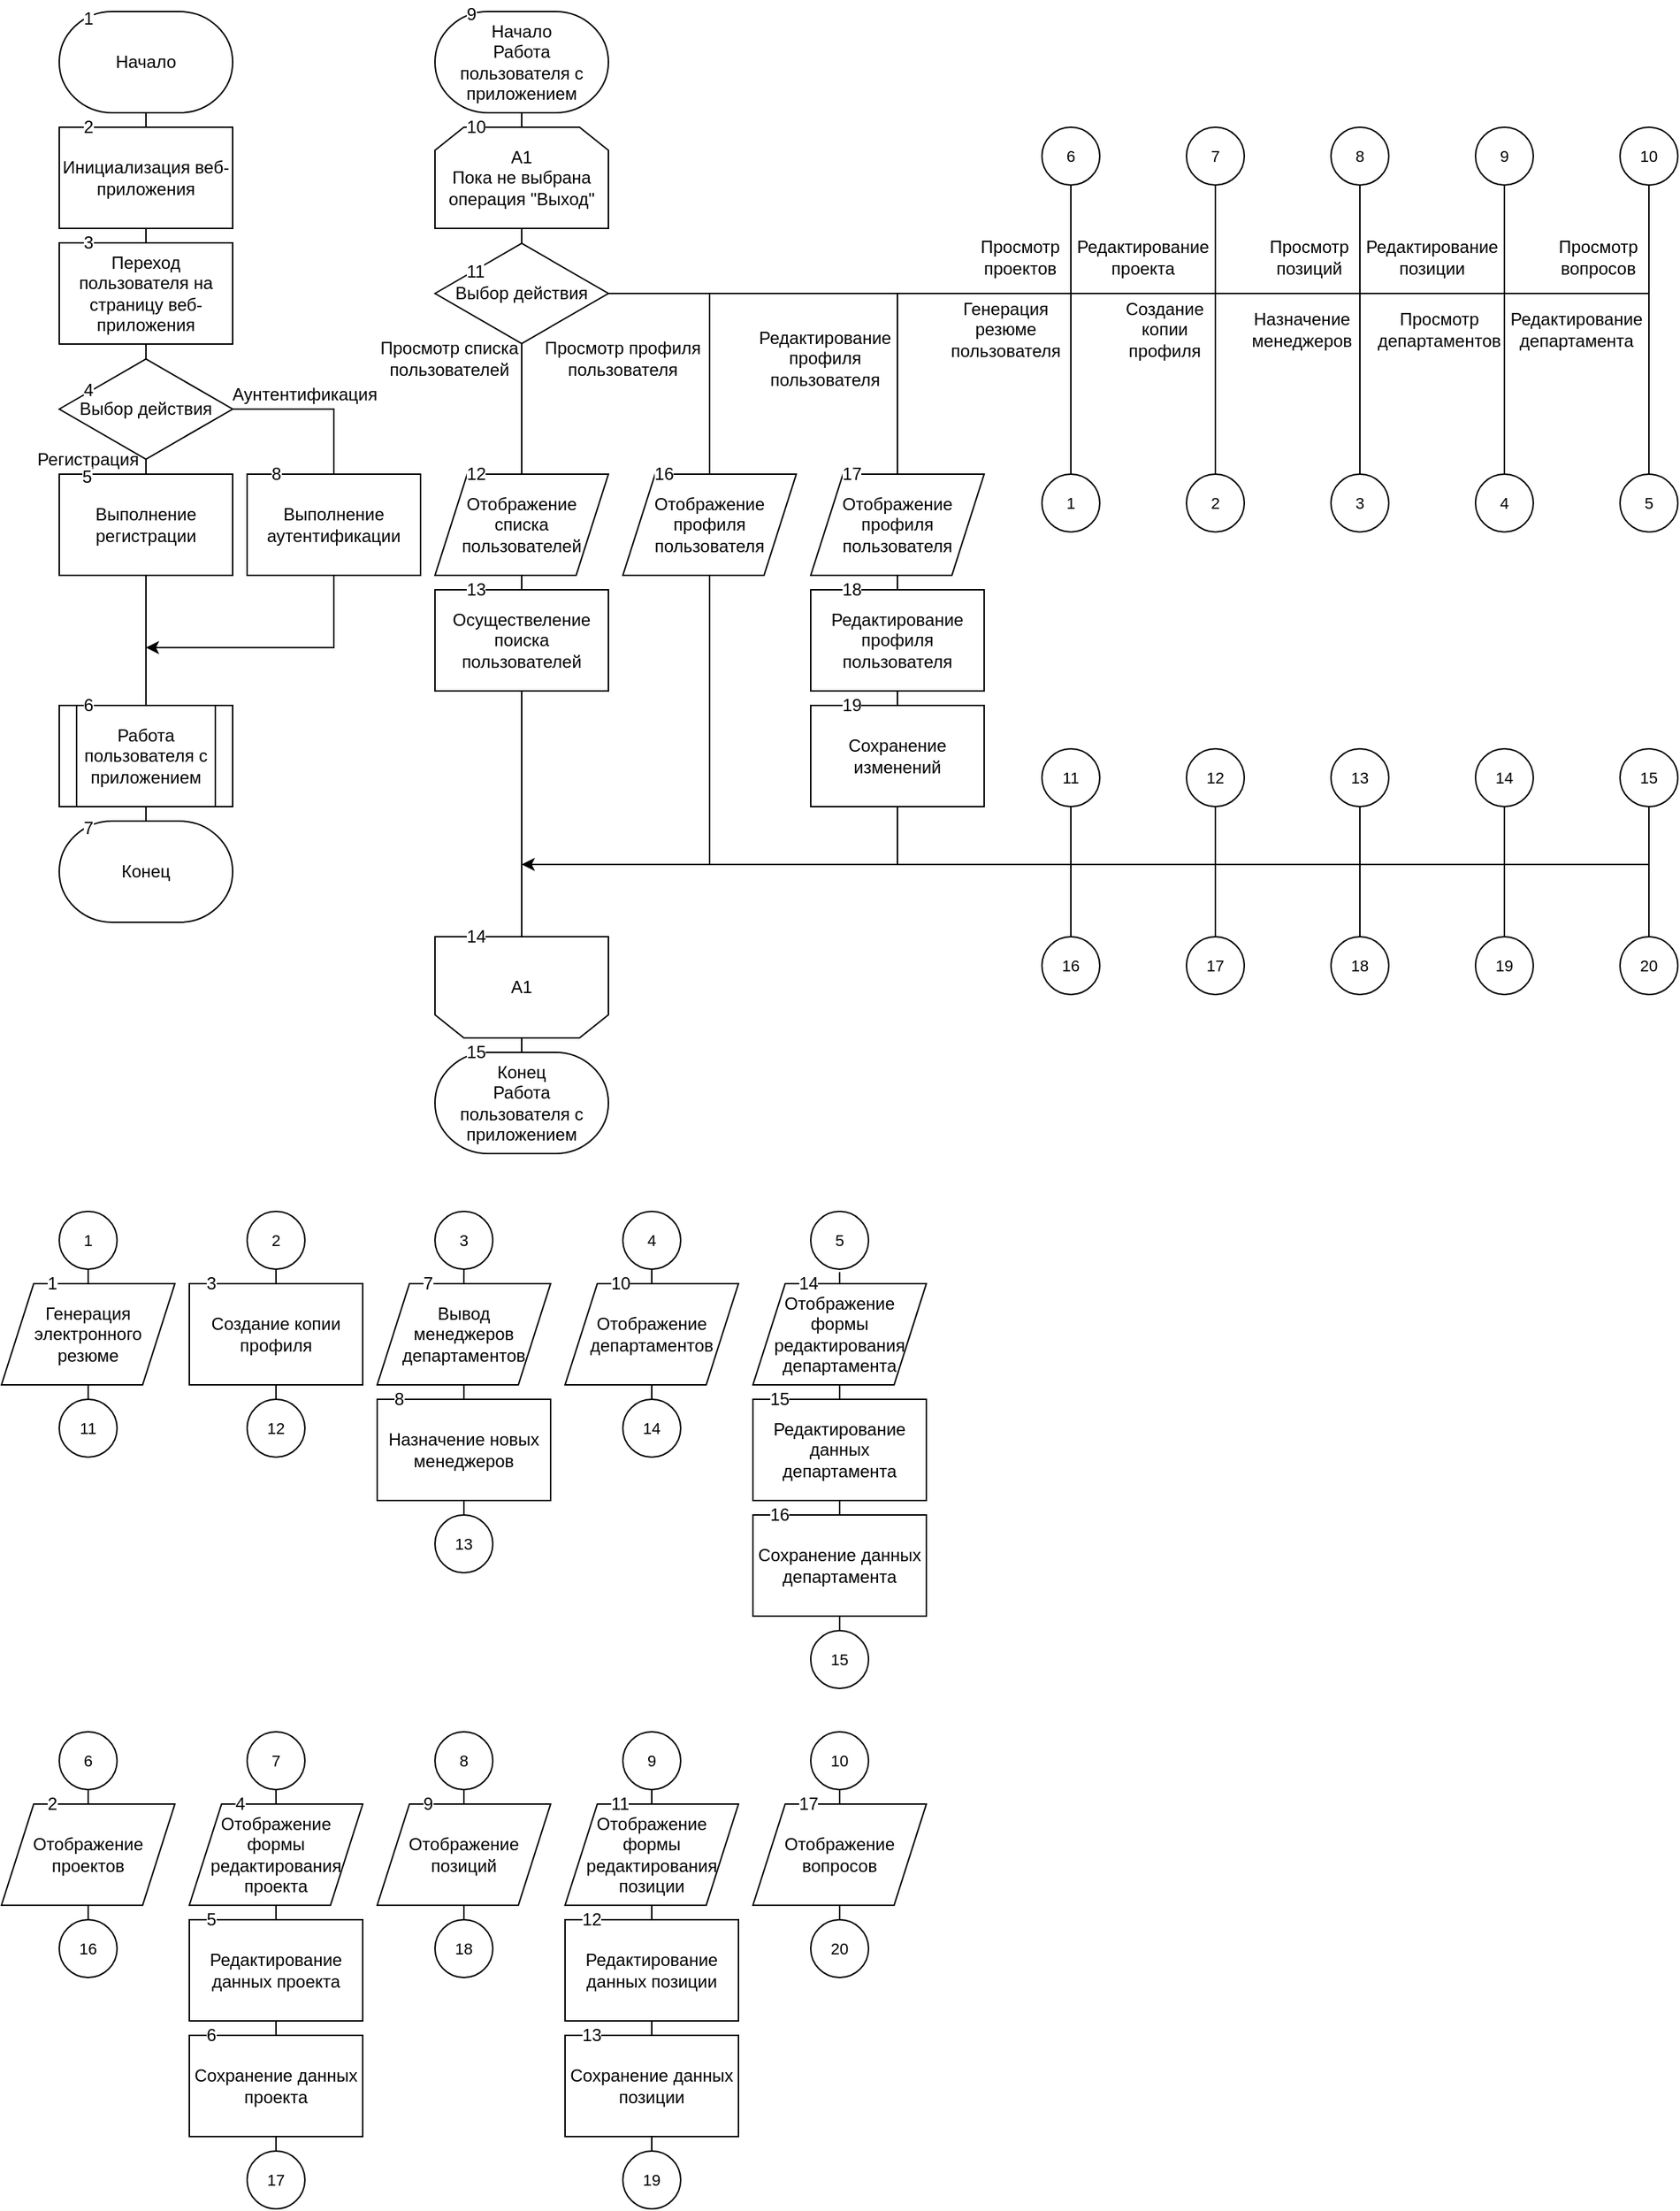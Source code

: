 <mxfile version="10.6.9" type="device"><diagram id="6NrcQuK4-E5toWoz-fHn" name="Page-1"><mxGraphModel dx="2323" dy="1217" grid="1" gridSize="10" guides="1" tooltips="1" connect="1" arrows="1" fold="1" page="1" pageScale="1" pageWidth="1169" pageHeight="827" math="0" shadow="0"><root><mxCell id="0"/><mxCell id="1" parent="0"/><mxCell id="fB65jBnI3GhX6C2EWfsm-12" style="edgeStyle=orthogonalEdgeStyle;rounded=0;orthogonalLoop=1;jettySize=auto;html=1;entryX=0.5;entryY=0;entryDx=0;entryDy=0;endArrow=none;endFill=0;" parent="1" source="fB65jBnI3GhX6C2EWfsm-2" target="fB65jBnI3GhX6C2EWfsm-3" edge="1"><mxGeometry relative="1" as="geometry"/></mxCell><mxCell id="fB65jBnI3GhX6C2EWfsm-2" value="Начало" style="strokeWidth=1;html=1;shape=mxgraph.flowchart.terminator;whiteSpace=wrap;" parent="1" vertex="1"><mxGeometry x="40" y="10" width="120" height="70" as="geometry"/></mxCell><mxCell id="fB65jBnI3GhX6C2EWfsm-13" style="edgeStyle=orthogonalEdgeStyle;rounded=0;orthogonalLoop=1;jettySize=auto;html=1;entryX=0.5;entryY=0;entryDx=0;entryDy=0;endArrow=none;endFill=0;" parent="1" source="fB65jBnI3GhX6C2EWfsm-3" target="fB65jBnI3GhX6C2EWfsm-4" edge="1"><mxGeometry relative="1" as="geometry"/></mxCell><mxCell id="fB65jBnI3GhX6C2EWfsm-3" value="Инициализация веб- приложения" style="rounded=0;whiteSpace=wrap;html=1;" parent="1" vertex="1"><mxGeometry x="40" y="90" width="120" height="70" as="geometry"/></mxCell><mxCell id="fB65jBnI3GhX6C2EWfsm-14" style="edgeStyle=orthogonalEdgeStyle;rounded=0;orthogonalLoop=1;jettySize=auto;html=1;endArrow=none;endFill=0;" parent="1" source="fB65jBnI3GhX6C2EWfsm-4" target="fB65jBnI3GhX6C2EWfsm-5" edge="1"><mxGeometry relative="1" as="geometry"/></mxCell><mxCell id="fB65jBnI3GhX6C2EWfsm-4" value="Переход пользователя на страницу веб-приложения" style="rounded=0;whiteSpace=wrap;html=1;" parent="1" vertex="1"><mxGeometry x="40" y="170" width="120" height="70" as="geometry"/></mxCell><mxCell id="fB65jBnI3GhX6C2EWfsm-9" style="edgeStyle=orthogonalEdgeStyle;rounded=0;orthogonalLoop=1;jettySize=auto;html=1;entryX=0.5;entryY=0;entryDx=0;entryDy=0;endArrow=none;endFill=0;" parent="1" source="fB65jBnI3GhX6C2EWfsm-5" target="fB65jBnI3GhX6C2EWfsm-6" edge="1"><mxGeometry relative="1" as="geometry"/></mxCell><mxCell id="fB65jBnI3GhX6C2EWfsm-15" style="edgeStyle=orthogonalEdgeStyle;rounded=0;orthogonalLoop=1;jettySize=auto;html=1;entryX=0.5;entryY=0;entryDx=0;entryDy=0;endArrow=none;endFill=0;" parent="1" source="fB65jBnI3GhX6C2EWfsm-5" target="fB65jBnI3GhX6C2EWfsm-7" edge="1"><mxGeometry relative="1" as="geometry"/></mxCell><mxCell id="fB65jBnI3GhX6C2EWfsm-5" value="&lt;font style=&quot;line-height: 50% ; font-size: 12px&quot;&gt;Выбор действия&lt;/font&gt;" style="html=1;whiteSpace=wrap;shape=isoRectangle;labelBackgroundColor=none;strokeWidth=1;fontColor=#000000;spacing=-4;spacingTop=0;fontSize=11;" parent="1" vertex="1"><mxGeometry x="40" y="250" width="120" height="70" as="geometry"/></mxCell><mxCell id="fB65jBnI3GhX6C2EWfsm-16" style="edgeStyle=orthogonalEdgeStyle;rounded=0;orthogonalLoop=1;jettySize=auto;html=1;entryX=0.5;entryY=0;entryDx=0;entryDy=0;endArrow=none;endFill=0;" parent="1" source="fB65jBnI3GhX6C2EWfsm-6" target="fB65jBnI3GhX6C2EWfsm-10" edge="1"><mxGeometry relative="1" as="geometry"/></mxCell><mxCell id="fB65jBnI3GhX6C2EWfsm-6" value="Выполнение регистрации" style="rounded=0;whiteSpace=wrap;html=1;" parent="1" vertex="1"><mxGeometry x="40" y="330" width="120" height="70" as="geometry"/></mxCell><mxCell id="fB65jBnI3GhX6C2EWfsm-7" value="Выполнение аутентификации" style="rounded=0;whiteSpace=wrap;html=1;" parent="1" vertex="1"><mxGeometry x="170" y="330" width="120" height="70" as="geometry"/></mxCell><mxCell id="fB65jBnI3GhX6C2EWfsm-8" value="Регистрация" style="text;html=1;strokeColor=none;fillColor=none;align=center;verticalAlign=middle;whiteSpace=wrap;rounded=0;" parent="1" vertex="1"><mxGeometry x="20" y="310" width="80" height="20" as="geometry"/></mxCell><mxCell id="fB65jBnI3GhX6C2EWfsm-18" style="edgeStyle=orthogonalEdgeStyle;rounded=0;orthogonalLoop=1;jettySize=auto;html=1;entryX=0.5;entryY=0;entryDx=0;entryDy=0;entryPerimeter=0;endArrow=none;endFill=0;" parent="1" source="fB65jBnI3GhX6C2EWfsm-10" target="fB65jBnI3GhX6C2EWfsm-11" edge="1"><mxGeometry relative="1" as="geometry"/></mxCell><mxCell id="fB65jBnI3GhX6C2EWfsm-10" value="Работа пользователя с приложением" style="shape=process;whiteSpace=wrap;html=1;backgroundOutline=1;" parent="1" vertex="1"><mxGeometry x="40" y="490" width="120" height="70" as="geometry"/></mxCell><mxCell id="fB65jBnI3GhX6C2EWfsm-11" value="Конец" style="strokeWidth=1;html=1;shape=mxgraph.flowchart.terminator;whiteSpace=wrap;" parent="1" vertex="1"><mxGeometry x="40" y="570" width="120" height="70" as="geometry"/></mxCell><mxCell id="fB65jBnI3GhX6C2EWfsm-17" value="" style="endArrow=classic;html=1;rounded=0;endFill=1;exitX=0.5;exitY=1;exitDx=0;exitDy=0;" parent="1" source="fB65jBnI3GhX6C2EWfsm-7" edge="1"><mxGeometry width="50" height="50" relative="1" as="geometry"><mxPoint x="330" y="490" as="sourcePoint"/><mxPoint x="100" y="450" as="targetPoint"/><Array as="points"><mxPoint x="230" y="450"/></Array></mxGeometry></mxCell><mxCell id="fB65jBnI3GhX6C2EWfsm-19" value="Аунтентификация" style="text;html=1;strokeColor=none;fillColor=none;align=center;verticalAlign=middle;whiteSpace=wrap;rounded=0;" parent="1" vertex="1"><mxGeometry x="170" y="265" width="80" height="20" as="geometry"/></mxCell><mxCell id="fB65jBnI3GhX6C2EWfsm-26" style="edgeStyle=orthogonalEdgeStyle;rounded=0;orthogonalLoop=1;jettySize=auto;html=1;entryX=0.5;entryY=0;entryDx=0;entryDy=0;endArrow=none;endFill=0;" parent="1" source="fB65jBnI3GhX6C2EWfsm-20" target="fB65jBnI3GhX6C2EWfsm-22" edge="1"><mxGeometry relative="1" as="geometry"/></mxCell><mxCell id="fB65jBnI3GhX6C2EWfsm-20" value="Начало&lt;br&gt;Работа пользователя с приложением&lt;br&gt;" style="strokeWidth=1;html=1;shape=mxgraph.flowchart.terminator;whiteSpace=wrap;" parent="1" vertex="1"><mxGeometry x="300" y="10" width="120" height="70" as="geometry"/></mxCell><mxCell id="fB65jBnI3GhX6C2EWfsm-27" style="edgeStyle=orthogonalEdgeStyle;rounded=0;orthogonalLoop=1;jettySize=auto;html=1;endArrow=none;endFill=0;" parent="1" source="fB65jBnI3GhX6C2EWfsm-22" target="fB65jBnI3GhX6C2EWfsm-23" edge="1"><mxGeometry relative="1" as="geometry"/></mxCell><mxCell id="fB65jBnI3GhX6C2EWfsm-22" value="А1&lt;br&gt;Пока не выбрана операция &quot;Выход&quot;&lt;br&gt;" style="shape=loopLimit;whiteSpace=wrap;html=1;strokeWidth=1;" parent="1" vertex="1"><mxGeometry x="300" y="90" width="120" height="70" as="geometry"/></mxCell><mxCell id="fB65jBnI3GhX6C2EWfsm-31" style="edgeStyle=orthogonalEdgeStyle;rounded=0;orthogonalLoop=1;jettySize=auto;html=1;entryX=0.5;entryY=0;entryDx=0;entryDy=0;endArrow=none;endFill=0;" parent="1" source="fB65jBnI3GhX6C2EWfsm-23" target="fB65jBnI3GhX6C2EWfsm-24" edge="1"><mxGeometry relative="1" as="geometry"/></mxCell><mxCell id="fB65jBnI3GhX6C2EWfsm-35" style="edgeStyle=orthogonalEdgeStyle;rounded=0;orthogonalLoop=1;jettySize=auto;html=1;endArrow=none;endFill=0;" parent="1" source="fB65jBnI3GhX6C2EWfsm-23" target="fB65jBnI3GhX6C2EWfsm-34" edge="1"><mxGeometry relative="1" as="geometry"/></mxCell><mxCell id="fB65jBnI3GhX6C2EWfsm-39" style="edgeStyle=orthogonalEdgeStyle;rounded=0;orthogonalLoop=1;jettySize=auto;html=1;entryX=0.5;entryY=0;entryDx=0;entryDy=0;endArrow=none;endFill=0;" parent="1" source="fB65jBnI3GhX6C2EWfsm-23" target="fB65jBnI3GhX6C2EWfsm-36" edge="1"><mxGeometry relative="1" as="geometry"/></mxCell><mxCell id="fB65jBnI3GhX6C2EWfsm-44" style="edgeStyle=orthogonalEdgeStyle;rounded=0;orthogonalLoop=1;jettySize=auto;html=1;endArrow=none;endFill=0;entryX=0.5;entryY=0;entryDx=0;entryDy=0;" parent="1" source="fB65jBnI3GhX6C2EWfsm-23" target="fB65jBnI3GhX6C2EWfsm-43" edge="1"><mxGeometry relative="1" as="geometry"/></mxCell><mxCell id="fB65jBnI3GhX6C2EWfsm-47" style="edgeStyle=orthogonalEdgeStyle;rounded=0;orthogonalLoop=1;jettySize=auto;html=1;endArrow=none;endFill=0;entryX=0.5;entryY=0;entryDx=0;entryDy=0;" parent="1" source="fB65jBnI3GhX6C2EWfsm-23" target="fB65jBnI3GhX6C2EWfsm-46" edge="1"><mxGeometry relative="1" as="geometry"/></mxCell><mxCell id="fB65jBnI3GhX6C2EWfsm-56" style="edgeStyle=orthogonalEdgeStyle;rounded=0;orthogonalLoop=1;jettySize=auto;html=1;endArrow=none;endFill=0;" parent="1" source="fB65jBnI3GhX6C2EWfsm-23" target="fB65jBnI3GhX6C2EWfsm-50" edge="1"><mxGeometry relative="1" as="geometry"/></mxCell><mxCell id="fB65jBnI3GhX6C2EWfsm-57" style="edgeStyle=orthogonalEdgeStyle;rounded=0;orthogonalLoop=1;jettySize=auto;html=1;endArrow=none;endFill=0;" parent="1" source="fB65jBnI3GhX6C2EWfsm-23" target="fB65jBnI3GhX6C2EWfsm-51" edge="1"><mxGeometry relative="1" as="geometry"/></mxCell><mxCell id="fB65jBnI3GhX6C2EWfsm-58" style="edgeStyle=orthogonalEdgeStyle;rounded=0;orthogonalLoop=1;jettySize=auto;html=1;endArrow=none;endFill=0;" parent="1" source="fB65jBnI3GhX6C2EWfsm-23" target="fB65jBnI3GhX6C2EWfsm-52" edge="1"><mxGeometry relative="1" as="geometry"/></mxCell><mxCell id="fB65jBnI3GhX6C2EWfsm-59" style="edgeStyle=orthogonalEdgeStyle;rounded=0;orthogonalLoop=1;jettySize=auto;html=1;endArrow=none;endFill=0;" parent="1" source="fB65jBnI3GhX6C2EWfsm-23" target="fB65jBnI3GhX6C2EWfsm-53" edge="1"><mxGeometry relative="1" as="geometry"/></mxCell><mxCell id="fB65jBnI3GhX6C2EWfsm-69" style="edgeStyle=orthogonalEdgeStyle;rounded=0;orthogonalLoop=1;jettySize=auto;html=1;endArrow=none;endFill=0;" parent="1" source="fB65jBnI3GhX6C2EWfsm-23" target="fB65jBnI3GhX6C2EWfsm-49" edge="1"><mxGeometry relative="1" as="geometry"/></mxCell><mxCell id="fB65jBnI3GhX6C2EWfsm-79" style="edgeStyle=orthogonalEdgeStyle;rounded=0;orthogonalLoop=1;jettySize=auto;html=1;entryX=0.5;entryY=1;entryDx=0;entryDy=0;endArrow=none;endFill=0;" parent="1" source="fB65jBnI3GhX6C2EWfsm-23" target="fB65jBnI3GhX6C2EWfsm-54" edge="1"><mxGeometry relative="1" as="geometry"/></mxCell><mxCell id="fB65jBnI3GhX6C2EWfsm-80" style="edgeStyle=orthogonalEdgeStyle;rounded=0;orthogonalLoop=1;jettySize=auto;html=1;endArrow=none;endFill=0;" parent="1" source="fB65jBnI3GhX6C2EWfsm-23" target="fB65jBnI3GhX6C2EWfsm-77" edge="1"><mxGeometry relative="1" as="geometry"/></mxCell><mxCell id="fB65jBnI3GhX6C2EWfsm-81" style="edgeStyle=orthogonalEdgeStyle;rounded=0;orthogonalLoop=1;jettySize=auto;html=1;endArrow=none;endFill=0;" parent="1" source="fB65jBnI3GhX6C2EWfsm-23" target="fB65jBnI3GhX6C2EWfsm-78" edge="1"><mxGeometry relative="1" as="geometry"/></mxCell><mxCell id="fB65jBnI3GhX6C2EWfsm-23" value="&lt;font style=&quot;line-height: 50% ; font-size: 12px&quot;&gt;Выбор действия&lt;/font&gt;" style="html=1;whiteSpace=wrap;shape=isoRectangle;labelBackgroundColor=none;strokeWidth=1;fontColor=#000000;spacing=-4;spacingTop=0;fontSize=11;" parent="1" vertex="1"><mxGeometry x="300" y="170" width="120" height="70" as="geometry"/></mxCell><mxCell id="fB65jBnI3GhX6C2EWfsm-29" style="edgeStyle=orthogonalEdgeStyle;rounded=0;orthogonalLoop=1;jettySize=auto;html=1;entryX=0.5;entryY=0;entryDx=0;entryDy=0;endArrow=none;endFill=0;" parent="1" source="fB65jBnI3GhX6C2EWfsm-24" target="fB65jBnI3GhX6C2EWfsm-25" edge="1"><mxGeometry relative="1" as="geometry"/></mxCell><mxCell id="fB65jBnI3GhX6C2EWfsm-24" value="Отображение&lt;br&gt;списка пользователей" style="shape=parallelogram;perimeter=parallelogramPerimeter;whiteSpace=wrap;html=1;size=0.186;" parent="1" vertex="1"><mxGeometry x="300" y="330" width="120" height="70" as="geometry"/></mxCell><mxCell id="fB65jBnI3GhX6C2EWfsm-95" style="edgeStyle=orthogonalEdgeStyle;rounded=0;orthogonalLoop=1;jettySize=auto;html=1;entryX=0.5;entryY=1;entryDx=0;entryDy=0;endArrow=none;endFill=0;" parent="1" source="fB65jBnI3GhX6C2EWfsm-25" target="fB65jBnI3GhX6C2EWfsm-92" edge="1"><mxGeometry relative="1" as="geometry"/></mxCell><mxCell id="fB65jBnI3GhX6C2EWfsm-25" value="Осуществеление поиска пользователей" style="rounded=0;whiteSpace=wrap;html=1;" parent="1" vertex="1"><mxGeometry x="300" y="410" width="120" height="70" as="geometry"/></mxCell><mxCell id="fB65jBnI3GhX6C2EWfsm-30" value="Просмотр списка пользователей" style="text;html=1;strokeColor=none;fillColor=none;align=center;verticalAlign=middle;whiteSpace=wrap;rounded=0;" parent="1" vertex="1"><mxGeometry x="260" y="240" width="100" height="20" as="geometry"/></mxCell><mxCell id="fB65jBnI3GhX6C2EWfsm-32" value="Просмотр профиля пользователя" style="text;html=1;strokeColor=none;fillColor=none;align=center;verticalAlign=middle;whiteSpace=wrap;rounded=0;" parent="1" vertex="1"><mxGeometry x="370" y="240" width="120" height="20" as="geometry"/></mxCell><mxCell id="fB65jBnI3GhX6C2EWfsm-34" value="Отображение&lt;br&gt;профиля пользователя" style="shape=parallelogram;perimeter=parallelogramPerimeter;whiteSpace=wrap;html=1;size=0.186;" parent="1" vertex="1"><mxGeometry x="430" y="330" width="120" height="70" as="geometry"/></mxCell><mxCell id="fB65jBnI3GhX6C2EWfsm-41" style="edgeStyle=orthogonalEdgeStyle;rounded=0;orthogonalLoop=1;jettySize=auto;html=1;entryX=0.5;entryY=0;entryDx=0;entryDy=0;endArrow=none;endFill=0;" parent="1" source="fB65jBnI3GhX6C2EWfsm-36" target="fB65jBnI3GhX6C2EWfsm-37" edge="1"><mxGeometry relative="1" as="geometry"/></mxCell><mxCell id="fB65jBnI3GhX6C2EWfsm-36" value="Отображение&lt;br&gt;профиля пользователя" style="shape=parallelogram;perimeter=parallelogramPerimeter;whiteSpace=wrap;html=1;size=0.186;" parent="1" vertex="1"><mxGeometry x="560" y="330" width="120" height="70" as="geometry"/></mxCell><mxCell id="fB65jBnI3GhX6C2EWfsm-42" style="edgeStyle=orthogonalEdgeStyle;rounded=0;orthogonalLoop=1;jettySize=auto;html=1;entryX=0.5;entryY=0;entryDx=0;entryDy=0;endArrow=none;endFill=0;" parent="1" source="fB65jBnI3GhX6C2EWfsm-37" target="fB65jBnI3GhX6C2EWfsm-38" edge="1"><mxGeometry relative="1" as="geometry"/></mxCell><mxCell id="fB65jBnI3GhX6C2EWfsm-37" value="Редактирование профиля пользователя" style="rounded=0;whiteSpace=wrap;html=1;" parent="1" vertex="1"><mxGeometry x="560" y="410" width="120" height="70" as="geometry"/></mxCell><mxCell id="fB65jBnI3GhX6C2EWfsm-38" value="Сохранение изменений" style="rounded=0;whiteSpace=wrap;html=1;" parent="1" vertex="1"><mxGeometry x="560" y="490" width="120" height="70" as="geometry"/></mxCell><mxCell id="fB65jBnI3GhX6C2EWfsm-40" value="Редактирование профиля пользователя" style="text;html=1;strokeColor=none;fillColor=none;align=center;verticalAlign=middle;whiteSpace=wrap;rounded=0;" parent="1" vertex="1"><mxGeometry x="520" y="240" width="100" height="20" as="geometry"/></mxCell><mxCell id="fB65jBnI3GhX6C2EWfsm-43" value="1" style="ellipse;whiteSpace=wrap;html=1;aspect=fixed;labelBackgroundColor=none;strokeWidth=1;fontSize=11;fontColor=#000000;" parent="1" vertex="1"><mxGeometry x="720" y="330" width="40" height="40" as="geometry"/></mxCell><mxCell id="fB65jBnI3GhX6C2EWfsm-45" value="Генерация резюме пользователя" style="text;html=1;strokeColor=none;fillColor=none;align=center;verticalAlign=middle;whiteSpace=wrap;rounded=0;" parent="1" vertex="1"><mxGeometry x="650" y="220" width="90" height="20" as="geometry"/></mxCell><mxCell id="fB65jBnI3GhX6C2EWfsm-46" value="2" style="ellipse;whiteSpace=wrap;html=1;aspect=fixed;labelBackgroundColor=none;strokeWidth=1;fontSize=11;fontColor=#000000;" parent="1" vertex="1"><mxGeometry x="820" y="330" width="40" height="40" as="geometry"/></mxCell><mxCell id="fB65jBnI3GhX6C2EWfsm-48" value="Создание копии профиля" style="text;html=1;strokeColor=none;fillColor=none;align=center;verticalAlign=middle;whiteSpace=wrap;rounded=0;" parent="1" vertex="1"><mxGeometry x="770" y="220" width="70" height="20" as="geometry"/></mxCell><mxCell id="fB65jBnI3GhX6C2EWfsm-49" value="3" style="ellipse;whiteSpace=wrap;html=1;aspect=fixed;labelBackgroundColor=none;strokeWidth=1;fontSize=11;fontColor=#000000;" parent="1" vertex="1"><mxGeometry x="920" y="330" width="40" height="40" as="geometry"/></mxCell><mxCell id="fB65jBnI3GhX6C2EWfsm-50" value="4" style="ellipse;whiteSpace=wrap;html=1;aspect=fixed;labelBackgroundColor=none;strokeWidth=1;fontSize=11;fontColor=#000000;" parent="1" vertex="1"><mxGeometry x="1020" y="330" width="40" height="40" as="geometry"/></mxCell><mxCell id="fB65jBnI3GhX6C2EWfsm-51" value="5" style="ellipse;whiteSpace=wrap;html=1;aspect=fixed;labelBackgroundColor=none;strokeWidth=1;fontSize=11;fontColor=#000000;" parent="1" vertex="1"><mxGeometry x="1120" y="330" width="40" height="40" as="geometry"/></mxCell><mxCell id="fB65jBnI3GhX6C2EWfsm-52" value="6" style="ellipse;whiteSpace=wrap;html=1;aspect=fixed;labelBackgroundColor=none;strokeWidth=1;fontSize=11;fontColor=#000000;" parent="1" vertex="1"><mxGeometry x="720" y="90" width="40" height="40" as="geometry"/></mxCell><mxCell id="fB65jBnI3GhX6C2EWfsm-53" value="7" style="ellipse;whiteSpace=wrap;html=1;aspect=fixed;labelBackgroundColor=none;strokeWidth=1;fontSize=11;fontColor=#000000;" parent="1" vertex="1"><mxGeometry x="820" y="90" width="40" height="40" as="geometry"/></mxCell><mxCell id="fB65jBnI3GhX6C2EWfsm-54" value="8" style="ellipse;whiteSpace=wrap;html=1;aspect=fixed;labelBackgroundColor=none;strokeWidth=1;fontSize=11;fontColor=#000000;" parent="1" vertex="1"><mxGeometry x="920" y="90" width="40" height="40" as="geometry"/></mxCell><mxCell id="fB65jBnI3GhX6C2EWfsm-62" value="Назначение&lt;br&gt;менеджеров&lt;br&gt;" style="text;html=1;strokeColor=none;fillColor=none;align=center;verticalAlign=middle;whiteSpace=wrap;rounded=0;" parent="1" vertex="1"><mxGeometry x="860" y="220" width="80" height="20" as="geometry"/></mxCell><mxCell id="fB65jBnI3GhX6C2EWfsm-64" value="Просмотр департаментов" style="text;html=1;strokeColor=none;fillColor=none;align=center;verticalAlign=middle;whiteSpace=wrap;rounded=0;" parent="1" vertex="1"><mxGeometry x="950" y="220" width="90" height="20" as="geometry"/></mxCell><mxCell id="fB65jBnI3GhX6C2EWfsm-65" value="Редактирование департамента" style="text;html=1;strokeColor=none;fillColor=none;align=center;verticalAlign=middle;whiteSpace=wrap;rounded=0;" parent="1" vertex="1"><mxGeometry x="1040" y="220" width="100" height="20" as="geometry"/></mxCell><mxCell id="fB65jBnI3GhX6C2EWfsm-77" value="9" style="ellipse;whiteSpace=wrap;html=1;aspect=fixed;labelBackgroundColor=none;strokeWidth=1;fontSize=11;fontColor=#000000;" parent="1" vertex="1"><mxGeometry x="1020" y="90" width="40" height="40" as="geometry"/></mxCell><mxCell id="fB65jBnI3GhX6C2EWfsm-78" value="10" style="ellipse;whiteSpace=wrap;html=1;aspect=fixed;labelBackgroundColor=none;strokeWidth=1;fontSize=11;fontColor=#000000;" parent="1" vertex="1"><mxGeometry x="1120" y="90" width="40" height="40" as="geometry"/></mxCell><mxCell id="fB65jBnI3GhX6C2EWfsm-82" value="Просмотр проектов" style="text;html=1;strokeColor=none;fillColor=none;align=center;verticalAlign=middle;whiteSpace=wrap;rounded=0;" parent="1" vertex="1"><mxGeometry x="670" y="170" width="70" height="20" as="geometry"/></mxCell><mxCell id="fB65jBnI3GhX6C2EWfsm-83" value="Редактирование проекта" style="text;html=1;strokeColor=none;fillColor=none;align=center;verticalAlign=middle;whiteSpace=wrap;rounded=0;" parent="1" vertex="1"><mxGeometry x="740" y="170" width="100" height="20" as="geometry"/></mxCell><mxCell id="fB65jBnI3GhX6C2EWfsm-84" value="Просмотр позиций" style="text;html=1;strokeColor=none;fillColor=none;align=center;verticalAlign=middle;whiteSpace=wrap;rounded=0;direction=south;" parent="1" vertex="1"><mxGeometry x="895" y="145" width="20" height="70" as="geometry"/></mxCell><mxCell id="fB65jBnI3GhX6C2EWfsm-85" value="Редактирование позиции" style="text;html=1;strokeColor=none;fillColor=none;align=center;verticalAlign=middle;whiteSpace=wrap;rounded=0;" parent="1" vertex="1"><mxGeometry x="940" y="170" width="100" height="20" as="geometry"/></mxCell><mxCell id="fB65jBnI3GhX6C2EWfsm-86" value="Просмотр вопросов" style="text;html=1;strokeColor=none;fillColor=none;align=center;verticalAlign=middle;whiteSpace=wrap;rounded=0;" parent="1" vertex="1"><mxGeometry x="1070" y="170" width="70" height="20" as="geometry"/></mxCell><mxCell id="fB65jBnI3GhX6C2EWfsm-87" value="11" style="ellipse;whiteSpace=wrap;html=1;aspect=fixed;labelBackgroundColor=none;strokeWidth=1;fontSize=11;fontColor=#000000;" parent="1" vertex="1"><mxGeometry x="720" y="520" width="40" height="40" as="geometry"/></mxCell><mxCell id="fB65jBnI3GhX6C2EWfsm-88" value="12" style="ellipse;whiteSpace=wrap;html=1;aspect=fixed;labelBackgroundColor=none;strokeWidth=1;fontSize=11;fontColor=#000000;" parent="1" vertex="1"><mxGeometry x="820" y="520" width="40" height="40" as="geometry"/></mxCell><mxCell id="fB65jBnI3GhX6C2EWfsm-89" value="13" style="ellipse;whiteSpace=wrap;html=1;aspect=fixed;labelBackgroundColor=none;strokeWidth=1;fontSize=11;fontColor=#000000;" parent="1" vertex="1"><mxGeometry x="920" y="520" width="40" height="40" as="geometry"/></mxCell><mxCell id="fB65jBnI3GhX6C2EWfsm-90" value="14" style="ellipse;whiteSpace=wrap;html=1;aspect=fixed;labelBackgroundColor=none;strokeWidth=1;fontSize=11;fontColor=#000000;" parent="1" vertex="1"><mxGeometry x="1020" y="520" width="40" height="40" as="geometry"/></mxCell><mxCell id="fB65jBnI3GhX6C2EWfsm-91" value="15" style="ellipse;whiteSpace=wrap;html=1;aspect=fixed;labelBackgroundColor=none;strokeWidth=1;fontSize=11;fontColor=#000000;" parent="1" vertex="1"><mxGeometry x="1120" y="520" width="40" height="40" as="geometry"/></mxCell><mxCell id="fB65jBnI3GhX6C2EWfsm-96" style="edgeStyle=orthogonalEdgeStyle;rounded=0;orthogonalLoop=1;jettySize=auto;html=1;exitX=0.5;exitY=0;exitDx=0;exitDy=0;endArrow=none;endFill=0;" parent="1" source="fB65jBnI3GhX6C2EWfsm-92" target="fB65jBnI3GhX6C2EWfsm-94" edge="1"><mxGeometry relative="1" as="geometry"/></mxCell><mxCell id="fB65jBnI3GhX6C2EWfsm-92" value="А1&lt;br&gt;" style="shape=loopLimit;whiteSpace=wrap;html=1;strokeWidth=1;direction=west;" parent="1" vertex="1"><mxGeometry x="300" y="650" width="120" height="70" as="geometry"/></mxCell><mxCell id="fB65jBnI3GhX6C2EWfsm-94" value="Конец&lt;br&gt;Работа пользователя с приложением&lt;br&gt;" style="strokeWidth=1;html=1;shape=mxgraph.flowchart.terminator;whiteSpace=wrap;" parent="1" vertex="1"><mxGeometry x="300" y="730" width="120" height="70" as="geometry"/></mxCell><mxCell id="fB65jBnI3GhX6C2EWfsm-97" value="" style="endArrow=classic;html=1;exitX=0.5;exitY=1;exitDx=0;exitDy=0;rounded=0;endFill=1;" parent="1" source="fB65jBnI3GhX6C2EWfsm-34" edge="1"><mxGeometry width="50" height="50" relative="1" as="geometry"><mxPoint x="90" y="870" as="sourcePoint"/><mxPoint x="360" y="600" as="targetPoint"/><Array as="points"><mxPoint x="490" y="600"/></Array></mxGeometry></mxCell><mxCell id="fB65jBnI3GhX6C2EWfsm-98" value="" style="endArrow=none;html=1;exitX=0.5;exitY=1;exitDx=0;exitDy=0;rounded=0;" parent="1" source="fB65jBnI3GhX6C2EWfsm-38" edge="1"><mxGeometry width="50" height="50" relative="1" as="geometry"><mxPoint x="250" y="870" as="sourcePoint"/><mxPoint x="490" y="600" as="targetPoint"/><Array as="points"><mxPoint x="620" y="600"/></Array></mxGeometry></mxCell><mxCell id="fB65jBnI3GhX6C2EWfsm-99" value="" style="endArrow=none;html=1;exitX=0.5;exitY=1;exitDx=0;exitDy=0;rounded=0;" parent="1" edge="1"><mxGeometry width="50" height="50" relative="1" as="geometry"><mxPoint x="740" y="560" as="sourcePoint"/><mxPoint x="610" y="600" as="targetPoint"/><Array as="points"><mxPoint x="740" y="600"/></Array></mxGeometry></mxCell><mxCell id="fB65jBnI3GhX6C2EWfsm-100" value="" style="endArrow=none;html=1;exitX=0.5;exitY=1;exitDx=0;exitDy=0;rounded=0;" parent="1" edge="1"><mxGeometry width="50" height="50" relative="1" as="geometry"><mxPoint x="840" y="560" as="sourcePoint"/><mxPoint x="710" y="600" as="targetPoint"/><Array as="points"><mxPoint x="840" y="600"/></Array></mxGeometry></mxCell><mxCell id="fB65jBnI3GhX6C2EWfsm-101" value="" style="endArrow=none;html=1;exitX=0.5;exitY=1;exitDx=0;exitDy=0;rounded=0;" parent="1" edge="1"><mxGeometry width="50" height="50" relative="1" as="geometry"><mxPoint x="940" y="560" as="sourcePoint"/><mxPoint x="810" y="600" as="targetPoint"/><Array as="points"><mxPoint x="940" y="600"/></Array></mxGeometry></mxCell><mxCell id="fB65jBnI3GhX6C2EWfsm-102" value="" style="endArrow=none;html=1;exitX=0.5;exitY=1;exitDx=0;exitDy=0;rounded=0;" parent="1" edge="1"><mxGeometry width="50" height="50" relative="1" as="geometry"><mxPoint x="1040" y="560" as="sourcePoint"/><mxPoint x="910" y="600" as="targetPoint"/><Array as="points"><mxPoint x="1040" y="600"/></Array></mxGeometry></mxCell><mxCell id="fB65jBnI3GhX6C2EWfsm-103" value="" style="endArrow=none;html=1;exitX=0.5;exitY=1;exitDx=0;exitDy=0;rounded=0;" parent="1" edge="1"><mxGeometry width="50" height="50" relative="1" as="geometry"><mxPoint x="1140" y="560" as="sourcePoint"/><mxPoint x="1010" y="600" as="targetPoint"/><Array as="points"><mxPoint x="1140" y="600"/></Array></mxGeometry></mxCell><mxCell id="fB65jBnI3GhX6C2EWfsm-104" value="16" style="ellipse;whiteSpace=wrap;html=1;aspect=fixed;labelBackgroundColor=none;strokeWidth=1;fontSize=11;fontColor=#000000;" parent="1" vertex="1"><mxGeometry x="720" y="650" width="40" height="40" as="geometry"/></mxCell><mxCell id="fB65jBnI3GhX6C2EWfsm-105" value="17" style="ellipse;whiteSpace=wrap;html=1;aspect=fixed;labelBackgroundColor=none;strokeWidth=1;fontSize=11;fontColor=#000000;" parent="1" vertex="1"><mxGeometry x="820" y="650" width="40" height="40" as="geometry"/></mxCell><mxCell id="fB65jBnI3GhX6C2EWfsm-106" value="18" style="ellipse;whiteSpace=wrap;html=1;aspect=fixed;labelBackgroundColor=none;strokeWidth=1;fontSize=11;fontColor=#000000;" parent="1" vertex="1"><mxGeometry x="920" y="650" width="40" height="40" as="geometry"/></mxCell><mxCell id="fB65jBnI3GhX6C2EWfsm-107" value="19" style="ellipse;whiteSpace=wrap;html=1;aspect=fixed;labelBackgroundColor=none;strokeWidth=1;fontSize=11;fontColor=#000000;" parent="1" vertex="1"><mxGeometry x="1020" y="650" width="40" height="40" as="geometry"/></mxCell><mxCell id="fB65jBnI3GhX6C2EWfsm-108" value="20" style="ellipse;whiteSpace=wrap;html=1;aspect=fixed;labelBackgroundColor=none;strokeWidth=1;fontSize=11;fontColor=#000000;" parent="1" vertex="1"><mxGeometry x="1120" y="650" width="40" height="40" as="geometry"/></mxCell><mxCell id="fB65jBnI3GhX6C2EWfsm-113" value="" style="endArrow=none;html=1;exitX=0.5;exitY=0;exitDx=0;exitDy=0;rounded=0;" parent="1" source="fB65jBnI3GhX6C2EWfsm-104" edge="1"><mxGeometry width="50" height="50" relative="1" as="geometry"><mxPoint x="740" y="560" as="sourcePoint"/><mxPoint x="610" y="600" as="targetPoint"/><Array as="points"><mxPoint x="740" y="600"/></Array></mxGeometry></mxCell><mxCell id="fB65jBnI3GhX6C2EWfsm-114" value="" style="endArrow=none;html=1;exitX=0.5;exitY=0;exitDx=0;exitDy=0;rounded=0;" parent="1" source="fB65jBnI3GhX6C2EWfsm-105" edge="1"><mxGeometry width="50" height="50" relative="1" as="geometry"><mxPoint x="840.095" y="640.238" as="sourcePoint"/><mxPoint x="710" y="600" as="targetPoint"/><Array as="points"><mxPoint x="840" y="600"/></Array></mxGeometry></mxCell><mxCell id="fB65jBnI3GhX6C2EWfsm-115" value="" style="endArrow=none;html=1;exitX=0.5;exitY=0;exitDx=0;exitDy=0;rounded=0;" parent="1" source="fB65jBnI3GhX6C2EWfsm-106" edge="1"><mxGeometry width="50" height="50" relative="1" as="geometry"><mxPoint x="940.095" y="640.238" as="sourcePoint"/><mxPoint x="810" y="600" as="targetPoint"/><Array as="points"><mxPoint x="940" y="600"/></Array></mxGeometry></mxCell><mxCell id="fB65jBnI3GhX6C2EWfsm-116" value="" style="endArrow=none;html=1;exitX=0.5;exitY=0;exitDx=0;exitDy=0;rounded=0;" parent="1" source="fB65jBnI3GhX6C2EWfsm-107" edge="1"><mxGeometry width="50" height="50" relative="1" as="geometry"><mxPoint x="1040.095" y="640.238" as="sourcePoint"/><mxPoint x="910" y="600" as="targetPoint"/><Array as="points"><mxPoint x="1040" y="600"/></Array></mxGeometry></mxCell><mxCell id="fB65jBnI3GhX6C2EWfsm-117" value="" style="endArrow=none;html=1;exitX=0.5;exitY=0;exitDx=0;exitDy=0;rounded=0;" parent="1" source="fB65jBnI3GhX6C2EWfsm-108" edge="1"><mxGeometry width="50" height="50" relative="1" as="geometry"><mxPoint x="1140.095" y="640.238" as="sourcePoint"/><mxPoint x="1010" y="600" as="targetPoint"/><Array as="points"><mxPoint x="1140" y="600"/></Array></mxGeometry></mxCell><mxCell id="fB65jBnI3GhX6C2EWfsm-159" style="edgeStyle=orthogonalEdgeStyle;rounded=0;orthogonalLoop=1;jettySize=auto;html=1;entryX=0.5;entryY=0;entryDx=0;entryDy=0;endArrow=none;endFill=0;" parent="1" source="fB65jBnI3GhX6C2EWfsm-118" target="fB65jBnI3GhX6C2EWfsm-119" edge="1"><mxGeometry relative="1" as="geometry"/></mxCell><mxCell id="fB65jBnI3GhX6C2EWfsm-118" value="1" style="ellipse;whiteSpace=wrap;html=1;aspect=fixed;labelBackgroundColor=none;strokeWidth=1;fontSize=11;fontColor=#000000;" parent="1" vertex="1"><mxGeometry x="40" y="840" width="40" height="40" as="geometry"/></mxCell><mxCell id="fB65jBnI3GhX6C2EWfsm-160" style="edgeStyle=orthogonalEdgeStyle;rounded=0;orthogonalLoop=1;jettySize=auto;html=1;entryX=0.5;entryY=0;entryDx=0;entryDy=0;endArrow=none;endFill=0;" parent="1" source="fB65jBnI3GhX6C2EWfsm-119" target="fB65jBnI3GhX6C2EWfsm-121" edge="1"><mxGeometry relative="1" as="geometry"/></mxCell><mxCell id="fB65jBnI3GhX6C2EWfsm-119" value="Генерация электронного резюме" style="shape=parallelogram;perimeter=parallelogramPerimeter;whiteSpace=wrap;html=1;size=0.186;" parent="1" vertex="1"><mxGeometry y="890" width="120" height="70" as="geometry"/></mxCell><mxCell id="fB65jBnI3GhX6C2EWfsm-121" value="11" style="ellipse;whiteSpace=wrap;html=1;aspect=fixed;labelBackgroundColor=none;strokeWidth=1;fontSize=11;fontColor=#000000;" parent="1" vertex="1"><mxGeometry x="40" y="970" width="40" height="40" as="geometry"/></mxCell><mxCell id="fB65jBnI3GhX6C2EWfsm-161" style="edgeStyle=orthogonalEdgeStyle;rounded=0;orthogonalLoop=1;jettySize=auto;html=1;entryX=0.5;entryY=0;entryDx=0;entryDy=0;endArrow=none;endFill=0;" parent="1" source="fB65jBnI3GhX6C2EWfsm-122" target="fB65jBnI3GhX6C2EWfsm-125" edge="1"><mxGeometry relative="1" as="geometry"/></mxCell><mxCell id="fB65jBnI3GhX6C2EWfsm-122" value="2" style="ellipse;whiteSpace=wrap;html=1;aspect=fixed;labelBackgroundColor=none;strokeWidth=1;fontSize=11;fontColor=#000000;" parent="1" vertex="1"><mxGeometry x="170" y="840" width="40" height="40" as="geometry"/></mxCell><mxCell id="fB65jBnI3GhX6C2EWfsm-164" style="edgeStyle=orthogonalEdgeStyle;rounded=0;orthogonalLoop=1;jettySize=auto;html=1;exitX=0.5;exitY=0;exitDx=0;exitDy=0;endArrow=none;endFill=0;" parent="1" source="fB65jBnI3GhX6C2EWfsm-124" edge="1"><mxGeometry relative="1" as="geometry"><mxPoint x="189.953" y="959.93" as="targetPoint"/></mxGeometry></mxCell><mxCell id="fB65jBnI3GhX6C2EWfsm-124" value="12" style="ellipse;whiteSpace=wrap;html=1;aspect=fixed;labelBackgroundColor=none;strokeWidth=1;fontSize=11;fontColor=#000000;" parent="1" vertex="1"><mxGeometry x="170" y="970" width="40" height="40" as="geometry"/></mxCell><mxCell id="fB65jBnI3GhX6C2EWfsm-125" value="Создание копии профиля" style="rounded=0;whiteSpace=wrap;html=1;" parent="1" vertex="1"><mxGeometry x="130" y="890" width="120" height="70" as="geometry"/></mxCell><mxCell id="fB65jBnI3GhX6C2EWfsm-165" style="edgeStyle=orthogonalEdgeStyle;rounded=0;orthogonalLoop=1;jettySize=auto;html=1;exitX=0.5;exitY=1;exitDx=0;exitDy=0;endArrow=none;endFill=0;" parent="1" source="fB65jBnI3GhX6C2EWfsm-126" edge="1"><mxGeometry relative="1" as="geometry"><mxPoint x="319.953" y="889.93" as="targetPoint"/></mxGeometry></mxCell><mxCell id="fB65jBnI3GhX6C2EWfsm-126" value="3" style="ellipse;whiteSpace=wrap;html=1;aspect=fixed;labelBackgroundColor=none;strokeWidth=1;fontSize=11;fontColor=#000000;" parent="1" vertex="1"><mxGeometry x="300" y="840" width="40" height="40" as="geometry"/></mxCell><mxCell id="fB65jBnI3GhX6C2EWfsm-170" style="edgeStyle=orthogonalEdgeStyle;rounded=0;orthogonalLoop=1;jettySize=auto;html=1;exitX=0.5;exitY=0;exitDx=0;exitDy=0;entryX=0.5;entryY=1;entryDx=0;entryDy=0;endArrow=none;endFill=0;" parent="1" source="fB65jBnI3GhX6C2EWfsm-127" target="fB65jBnI3GhX6C2EWfsm-128" edge="1"><mxGeometry relative="1" as="geometry"/></mxCell><mxCell id="fB65jBnI3GhX6C2EWfsm-127" value="13" style="ellipse;whiteSpace=wrap;html=1;aspect=fixed;labelBackgroundColor=none;strokeWidth=1;fontSize=11;fontColor=#000000;" parent="1" vertex="1"><mxGeometry x="300" y="1050" width="40" height="40" as="geometry"/></mxCell><mxCell id="fB65jBnI3GhX6C2EWfsm-169" style="edgeStyle=orthogonalEdgeStyle;rounded=0;orthogonalLoop=1;jettySize=auto;html=1;exitX=0.5;exitY=0;exitDx=0;exitDy=0;entryX=0.5;entryY=1;entryDx=0;entryDy=0;endArrow=none;endFill=0;" parent="1" source="fB65jBnI3GhX6C2EWfsm-128" target="fB65jBnI3GhX6C2EWfsm-129" edge="1"><mxGeometry relative="1" as="geometry"/></mxCell><mxCell id="fB65jBnI3GhX6C2EWfsm-128" value="Назначение новых менеджеров" style="rounded=0;whiteSpace=wrap;html=1;" parent="1" vertex="1"><mxGeometry x="260" y="970" width="120" height="70" as="geometry"/></mxCell><mxCell id="fB65jBnI3GhX6C2EWfsm-129" value="Вывод&lt;br&gt;менеджеров департаментов" style="shape=parallelogram;perimeter=parallelogramPerimeter;whiteSpace=wrap;html=1;size=0.186;" parent="1" vertex="1"><mxGeometry x="260" y="890" width="120" height="70" as="geometry"/></mxCell><mxCell id="fB65jBnI3GhX6C2EWfsm-130" value="4" style="ellipse;whiteSpace=wrap;html=1;aspect=fixed;labelBackgroundColor=none;strokeWidth=1;fontSize=11;fontColor=#000000;" parent="1" vertex="1"><mxGeometry x="430" y="840" width="40" height="40" as="geometry"/></mxCell><mxCell id="fB65jBnI3GhX6C2EWfsm-171" style="edgeStyle=orthogonalEdgeStyle;rounded=0;orthogonalLoop=1;jettySize=auto;html=1;exitX=0.5;exitY=0;exitDx=0;exitDy=0;entryX=0.5;entryY=1;entryDx=0;entryDy=0;endArrow=none;endFill=0;" parent="1" source="fB65jBnI3GhX6C2EWfsm-131" target="fB65jBnI3GhX6C2EWfsm-130" edge="1"><mxGeometry relative="1" as="geometry"/></mxCell><mxCell id="fB65jBnI3GhX6C2EWfsm-131" value="Отображение департаментов" style="shape=parallelogram;perimeter=parallelogramPerimeter;whiteSpace=wrap;html=1;size=0.186;" parent="1" vertex="1"><mxGeometry x="390" y="890" width="120" height="70" as="geometry"/></mxCell><mxCell id="fB65jBnI3GhX6C2EWfsm-172" style="edgeStyle=orthogonalEdgeStyle;rounded=0;orthogonalLoop=1;jettySize=auto;html=1;exitX=0.5;exitY=0;exitDx=0;exitDy=0;entryX=0.5;entryY=1;entryDx=0;entryDy=0;endArrow=none;endFill=0;" parent="1" source="fB65jBnI3GhX6C2EWfsm-132" target="fB65jBnI3GhX6C2EWfsm-131" edge="1"><mxGeometry relative="1" as="geometry"/></mxCell><mxCell id="fB65jBnI3GhX6C2EWfsm-132" value="14" style="ellipse;whiteSpace=wrap;html=1;aspect=fixed;labelBackgroundColor=none;strokeWidth=1;fontSize=11;fontColor=#000000;" parent="1" vertex="1"><mxGeometry x="430" y="970" width="40" height="40" as="geometry"/></mxCell><mxCell id="fB65jBnI3GhX6C2EWfsm-133" value="5" style="ellipse;whiteSpace=wrap;html=1;aspect=fixed;labelBackgroundColor=none;strokeWidth=1;fontSize=11;fontColor=#000000;" parent="1" vertex="1"><mxGeometry x="560" y="840" width="40" height="40" as="geometry"/></mxCell><mxCell id="fB65jBnI3GhX6C2EWfsm-176" style="edgeStyle=orthogonalEdgeStyle;rounded=0;orthogonalLoop=1;jettySize=auto;html=1;exitX=0.5;exitY=0;exitDx=0;exitDy=0;entryX=0.5;entryY=1;entryDx=0;entryDy=0;endArrow=none;endFill=0;" parent="1" source="fB65jBnI3GhX6C2EWfsm-134" target="fB65jBnI3GhX6C2EWfsm-137" edge="1"><mxGeometry relative="1" as="geometry"/></mxCell><mxCell id="fB65jBnI3GhX6C2EWfsm-134" value="15" style="ellipse;whiteSpace=wrap;html=1;aspect=fixed;labelBackgroundColor=none;strokeWidth=1;fontSize=11;fontColor=#000000;" parent="1" vertex="1"><mxGeometry x="560" y="1130" width="40" height="40" as="geometry"/></mxCell><mxCell id="fB65jBnI3GhX6C2EWfsm-174" style="edgeStyle=orthogonalEdgeStyle;rounded=0;orthogonalLoop=1;jettySize=auto;html=1;exitX=0.5;exitY=0;exitDx=0;exitDy=0;entryX=0.5;entryY=1;entryDx=0;entryDy=0;endArrow=none;endFill=0;" parent="1" source="fB65jBnI3GhX6C2EWfsm-135" target="fB65jBnI3GhX6C2EWfsm-136" edge="1"><mxGeometry relative="1" as="geometry"/></mxCell><mxCell id="fB65jBnI3GhX6C2EWfsm-135" value="Редактирование данных департамента" style="rounded=0;whiteSpace=wrap;html=1;" parent="1" vertex="1"><mxGeometry x="520" y="970" width="120" height="70" as="geometry"/></mxCell><mxCell id="fB65jBnI3GhX6C2EWfsm-173" style="edgeStyle=orthogonalEdgeStyle;rounded=0;orthogonalLoop=1;jettySize=auto;html=1;exitX=0.5;exitY=0;exitDx=0;exitDy=0;entryX=0.499;entryY=1.051;entryDx=0;entryDy=0;entryPerimeter=0;endArrow=none;endFill=0;" parent="1" source="fB65jBnI3GhX6C2EWfsm-136" target="fB65jBnI3GhX6C2EWfsm-133" edge="1"><mxGeometry relative="1" as="geometry"/></mxCell><mxCell id="fB65jBnI3GhX6C2EWfsm-136" value="Отображение формы редактирования департамента" style="shape=parallelogram;perimeter=parallelogramPerimeter;whiteSpace=wrap;html=1;size=0.186;" parent="1" vertex="1"><mxGeometry x="520" y="890" width="120" height="70" as="geometry"/></mxCell><mxCell id="fB65jBnI3GhX6C2EWfsm-175" style="edgeStyle=orthogonalEdgeStyle;rounded=0;orthogonalLoop=1;jettySize=auto;html=1;exitX=0.5;exitY=0;exitDx=0;exitDy=0;entryX=0.5;entryY=1;entryDx=0;entryDy=0;endArrow=none;endFill=0;" parent="1" source="fB65jBnI3GhX6C2EWfsm-137" target="fB65jBnI3GhX6C2EWfsm-135" edge="1"><mxGeometry relative="1" as="geometry"/></mxCell><mxCell id="fB65jBnI3GhX6C2EWfsm-137" value="Сохранение данных департамента" style="rounded=0;whiteSpace=wrap;html=1;" parent="1" vertex="1"><mxGeometry x="520" y="1050" width="120" height="70" as="geometry"/></mxCell><mxCell id="fB65jBnI3GhX6C2EWfsm-138" value="6" style="ellipse;whiteSpace=wrap;html=1;aspect=fixed;labelBackgroundColor=none;strokeWidth=1;fontSize=11;fontColor=#000000;" parent="1" vertex="1"><mxGeometry x="40" y="1200" width="40" height="40" as="geometry"/></mxCell><mxCell id="fB65jBnI3GhX6C2EWfsm-191" style="edgeStyle=orthogonalEdgeStyle;rounded=0;orthogonalLoop=1;jettySize=auto;html=1;exitX=0.5;exitY=0;exitDx=0;exitDy=0;entryX=0.5;entryY=1;entryDx=0;entryDy=0;endArrow=none;endFill=0;" parent="1" source="fB65jBnI3GhX6C2EWfsm-139" target="fB65jBnI3GhX6C2EWfsm-138" edge="1"><mxGeometry relative="1" as="geometry"/></mxCell><mxCell id="fB65jBnI3GhX6C2EWfsm-139" value="Отображение проектов" style="shape=parallelogram;perimeter=parallelogramPerimeter;whiteSpace=wrap;html=1;size=0.186;" parent="1" vertex="1"><mxGeometry y="1250" width="120" height="70" as="geometry"/></mxCell><mxCell id="fB65jBnI3GhX6C2EWfsm-193" style="edgeStyle=orthogonalEdgeStyle;rounded=0;orthogonalLoop=1;jettySize=auto;html=1;exitX=0.5;exitY=0;exitDx=0;exitDy=0;entryX=0.5;entryY=1;entryDx=0;entryDy=0;endArrow=none;endFill=0;" parent="1" source="fB65jBnI3GhX6C2EWfsm-140" target="fB65jBnI3GhX6C2EWfsm-139" edge="1"><mxGeometry relative="1" as="geometry"/></mxCell><mxCell id="fB65jBnI3GhX6C2EWfsm-140" value="16" style="ellipse;whiteSpace=wrap;html=1;aspect=fixed;labelBackgroundColor=none;strokeWidth=1;fontSize=11;fontColor=#000000;" parent="1" vertex="1"><mxGeometry x="40" y="1330" width="40" height="40" as="geometry"/></mxCell><mxCell id="fB65jBnI3GhX6C2EWfsm-141" value="7" style="ellipse;whiteSpace=wrap;html=1;aspect=fixed;labelBackgroundColor=none;strokeWidth=1;fontSize=11;fontColor=#000000;" parent="1" vertex="1"><mxGeometry x="170" y="1200" width="40" height="40" as="geometry"/></mxCell><mxCell id="fB65jBnI3GhX6C2EWfsm-190" style="edgeStyle=orthogonalEdgeStyle;rounded=0;orthogonalLoop=1;jettySize=auto;html=1;exitX=0.5;exitY=0;exitDx=0;exitDy=0;entryX=0.5;entryY=1;entryDx=0;entryDy=0;endArrow=none;endFill=0;" parent="1" source="fB65jBnI3GhX6C2EWfsm-142" target="fB65jBnI3GhX6C2EWfsm-145" edge="1"><mxGeometry relative="1" as="geometry"/></mxCell><mxCell id="fB65jBnI3GhX6C2EWfsm-142" value="17" style="ellipse;whiteSpace=wrap;html=1;aspect=fixed;labelBackgroundColor=none;strokeWidth=1;fontSize=11;fontColor=#000000;" parent="1" vertex="1"><mxGeometry x="170" y="1490" width="40" height="40" as="geometry"/></mxCell><mxCell id="fB65jBnI3GhX6C2EWfsm-188" style="edgeStyle=orthogonalEdgeStyle;rounded=0;orthogonalLoop=1;jettySize=auto;html=1;exitX=0.5;exitY=0;exitDx=0;exitDy=0;entryX=0.5;entryY=1;entryDx=0;entryDy=0;endArrow=none;endFill=0;" parent="1" source="fB65jBnI3GhX6C2EWfsm-143" target="fB65jBnI3GhX6C2EWfsm-144" edge="1"><mxGeometry relative="1" as="geometry"/></mxCell><mxCell id="fB65jBnI3GhX6C2EWfsm-143" value="Редактирование данных проекта" style="rounded=0;whiteSpace=wrap;html=1;" parent="1" vertex="1"><mxGeometry x="130" y="1330" width="120" height="70" as="geometry"/></mxCell><mxCell id="fB65jBnI3GhX6C2EWfsm-187" style="edgeStyle=orthogonalEdgeStyle;rounded=0;orthogonalLoop=1;jettySize=auto;html=1;exitX=0.5;exitY=0;exitDx=0;exitDy=0;entryX=0.5;entryY=1;entryDx=0;entryDy=0;endArrow=none;endFill=0;" parent="1" source="fB65jBnI3GhX6C2EWfsm-144" target="fB65jBnI3GhX6C2EWfsm-141" edge="1"><mxGeometry relative="1" as="geometry"/></mxCell><mxCell id="fB65jBnI3GhX6C2EWfsm-144" value="Отображение формы редактирования проекта" style="shape=parallelogram;perimeter=parallelogramPerimeter;whiteSpace=wrap;html=1;size=0.186;" parent="1" vertex="1"><mxGeometry x="130" y="1250" width="120" height="70" as="geometry"/></mxCell><mxCell id="fB65jBnI3GhX6C2EWfsm-189" style="edgeStyle=orthogonalEdgeStyle;rounded=0;orthogonalLoop=1;jettySize=auto;html=1;exitX=0.5;exitY=0;exitDx=0;exitDy=0;entryX=0.5;entryY=1;entryDx=0;entryDy=0;endArrow=none;endFill=0;" parent="1" source="fB65jBnI3GhX6C2EWfsm-145" target="fB65jBnI3GhX6C2EWfsm-143" edge="1"><mxGeometry relative="1" as="geometry"/></mxCell><mxCell id="fB65jBnI3GhX6C2EWfsm-145" value="Сохранение данных проекта" style="rounded=0;whiteSpace=wrap;html=1;" parent="1" vertex="1"><mxGeometry x="130" y="1410" width="120" height="70" as="geometry"/></mxCell><mxCell id="fB65jBnI3GhX6C2EWfsm-146" value="8" style="ellipse;whiteSpace=wrap;html=1;aspect=fixed;labelBackgroundColor=none;strokeWidth=1;fontSize=11;fontColor=#000000;" parent="1" vertex="1"><mxGeometry x="300" y="1200" width="40" height="40" as="geometry"/></mxCell><mxCell id="fB65jBnI3GhX6C2EWfsm-186" style="edgeStyle=orthogonalEdgeStyle;rounded=0;orthogonalLoop=1;jettySize=auto;html=1;exitX=0.5;exitY=0;exitDx=0;exitDy=0;entryX=0.5;entryY=1;entryDx=0;entryDy=0;endArrow=none;endFill=0;" parent="1" source="fB65jBnI3GhX6C2EWfsm-147" target="fB65jBnI3GhX6C2EWfsm-146" edge="1"><mxGeometry relative="1" as="geometry"/></mxCell><mxCell id="fB65jBnI3GhX6C2EWfsm-147" value="Отображение позиций" style="shape=parallelogram;perimeter=parallelogramPerimeter;whiteSpace=wrap;html=1;size=0.186;" parent="1" vertex="1"><mxGeometry x="260" y="1250" width="120" height="70" as="geometry"/></mxCell><mxCell id="fB65jBnI3GhX6C2EWfsm-185" style="edgeStyle=orthogonalEdgeStyle;rounded=0;orthogonalLoop=1;jettySize=auto;html=1;exitX=0.5;exitY=0;exitDx=0;exitDy=0;entryX=0.5;entryY=1;entryDx=0;entryDy=0;endArrow=none;endFill=0;" parent="1" source="fB65jBnI3GhX6C2EWfsm-148" target="fB65jBnI3GhX6C2EWfsm-147" edge="1"><mxGeometry relative="1" as="geometry"/></mxCell><mxCell id="fB65jBnI3GhX6C2EWfsm-148" value="18" style="ellipse;whiteSpace=wrap;html=1;aspect=fixed;labelBackgroundColor=none;strokeWidth=1;fontSize=11;fontColor=#000000;" parent="1" vertex="1"><mxGeometry x="300" y="1330" width="40" height="40" as="geometry"/></mxCell><mxCell id="fB65jBnI3GhX6C2EWfsm-149" value="9" style="ellipse;whiteSpace=wrap;html=1;aspect=fixed;labelBackgroundColor=none;strokeWidth=1;fontSize=11;fontColor=#000000;" parent="1" vertex="1"><mxGeometry x="430" y="1200" width="40" height="40" as="geometry"/></mxCell><mxCell id="fB65jBnI3GhX6C2EWfsm-182" style="edgeStyle=orthogonalEdgeStyle;rounded=0;orthogonalLoop=1;jettySize=auto;html=1;exitX=0.5;exitY=0;exitDx=0;exitDy=0;entryX=0.5;entryY=1;entryDx=0;entryDy=0;endArrow=none;endFill=0;" parent="1" source="fB65jBnI3GhX6C2EWfsm-150" target="fB65jBnI3GhX6C2EWfsm-153" edge="1"><mxGeometry relative="1" as="geometry"/></mxCell><mxCell id="fB65jBnI3GhX6C2EWfsm-150" value="19" style="ellipse;whiteSpace=wrap;html=1;aspect=fixed;labelBackgroundColor=none;strokeWidth=1;fontSize=11;fontColor=#000000;" parent="1" vertex="1"><mxGeometry x="430" y="1490" width="40" height="40" as="geometry"/></mxCell><mxCell id="fB65jBnI3GhX6C2EWfsm-180" style="edgeStyle=orthogonalEdgeStyle;rounded=0;orthogonalLoop=1;jettySize=auto;html=1;exitX=0.5;exitY=0;exitDx=0;exitDy=0;entryX=0.5;entryY=1;entryDx=0;entryDy=0;endArrow=none;endFill=0;" parent="1" source="fB65jBnI3GhX6C2EWfsm-151" target="fB65jBnI3GhX6C2EWfsm-152" edge="1"><mxGeometry relative="1" as="geometry"/></mxCell><mxCell id="fB65jBnI3GhX6C2EWfsm-151" value="Редактирование данных позиции" style="rounded=0;whiteSpace=wrap;html=1;" parent="1" vertex="1"><mxGeometry x="390" y="1330" width="120" height="70" as="geometry"/></mxCell><mxCell id="fB65jBnI3GhX6C2EWfsm-179" style="edgeStyle=orthogonalEdgeStyle;rounded=0;orthogonalLoop=1;jettySize=auto;html=1;exitX=0.5;exitY=0;exitDx=0;exitDy=0;entryX=0.5;entryY=1;entryDx=0;entryDy=0;endArrow=none;endFill=0;" parent="1" source="fB65jBnI3GhX6C2EWfsm-152" target="fB65jBnI3GhX6C2EWfsm-149" edge="1"><mxGeometry relative="1" as="geometry"/></mxCell><mxCell id="fB65jBnI3GhX6C2EWfsm-152" value="Отображение формы редактирования позиции" style="shape=parallelogram;perimeter=parallelogramPerimeter;whiteSpace=wrap;html=1;size=0.186;" parent="1" vertex="1"><mxGeometry x="390" y="1250" width="120" height="70" as="geometry"/></mxCell><mxCell id="fB65jBnI3GhX6C2EWfsm-181" style="edgeStyle=orthogonalEdgeStyle;rounded=0;orthogonalLoop=1;jettySize=auto;html=1;exitX=0.5;exitY=0;exitDx=0;exitDy=0;entryX=0.5;entryY=1;entryDx=0;entryDy=0;endArrow=none;endFill=0;" parent="1" source="fB65jBnI3GhX6C2EWfsm-153" target="fB65jBnI3GhX6C2EWfsm-151" edge="1"><mxGeometry relative="1" as="geometry"/></mxCell><mxCell id="fB65jBnI3GhX6C2EWfsm-153" value="Сохранение данных позиции" style="rounded=0;whiteSpace=wrap;html=1;" parent="1" vertex="1"><mxGeometry x="390" y="1410" width="120" height="70" as="geometry"/></mxCell><mxCell id="fB65jBnI3GhX6C2EWfsm-154" value="10" style="ellipse;whiteSpace=wrap;html=1;aspect=fixed;labelBackgroundColor=none;strokeWidth=1;fontSize=11;fontColor=#000000;" parent="1" vertex="1"><mxGeometry x="560" y="1200" width="40" height="40" as="geometry"/></mxCell><mxCell id="fB65jBnI3GhX6C2EWfsm-178" style="edgeStyle=orthogonalEdgeStyle;rounded=0;orthogonalLoop=1;jettySize=auto;html=1;exitX=0.5;exitY=0;exitDx=0;exitDy=0;entryX=0.5;entryY=1;entryDx=0;entryDy=0;endArrow=none;endFill=0;" parent="1" source="fB65jBnI3GhX6C2EWfsm-155" target="fB65jBnI3GhX6C2EWfsm-154" edge="1"><mxGeometry relative="1" as="geometry"/></mxCell><mxCell id="fB65jBnI3GhX6C2EWfsm-155" value="Отображение вопросов" style="shape=parallelogram;perimeter=parallelogramPerimeter;whiteSpace=wrap;html=1;size=0.186;" parent="1" vertex="1"><mxGeometry x="520" y="1250" width="120" height="70" as="geometry"/></mxCell><mxCell id="fB65jBnI3GhX6C2EWfsm-177" style="edgeStyle=orthogonalEdgeStyle;rounded=0;orthogonalLoop=1;jettySize=auto;html=1;exitX=0.5;exitY=0;exitDx=0;exitDy=0;entryX=0.5;entryY=1;entryDx=0;entryDy=0;endArrow=none;endFill=0;" parent="1" source="fB65jBnI3GhX6C2EWfsm-156" target="fB65jBnI3GhX6C2EWfsm-155" edge="1"><mxGeometry relative="1" as="geometry"/></mxCell><mxCell id="fB65jBnI3GhX6C2EWfsm-156" value="20" style="ellipse;whiteSpace=wrap;html=1;aspect=fixed;labelBackgroundColor=none;strokeWidth=1;fontSize=11;fontColor=#000000;" parent="1" vertex="1"><mxGeometry x="560" y="1330" width="40" height="40" as="geometry"/></mxCell><mxCell id="rDWQzAkqKIkk2Db9UNn--1" value="1" style="text;html=1;resizable=0;points=[];autosize=1;align=left;verticalAlign=top;spacingTop=-4;fontColor=#000000;labelBorderColor=none;labelBackgroundColor=#ffffff;aspect=fixed;" vertex="1" parent="1"><mxGeometry x="55" y="5" width="13" height="10" as="geometry"/></mxCell><mxCell id="rDWQzAkqKIkk2Db9UNn--2" value="2" style="text;html=1;resizable=0;points=[];autosize=1;align=left;verticalAlign=top;spacingTop=-4;fontColor=#000000;labelBorderColor=none;labelBackgroundColor=#ffffff;aspect=fixed;" vertex="1" parent="1"><mxGeometry x="55" y="80" width="20" height="20" as="geometry"/></mxCell><mxCell id="rDWQzAkqKIkk2Db9UNn--3" value="3" style="text;html=1;resizable=0;points=[];autosize=1;align=left;verticalAlign=top;spacingTop=-4;fontColor=#000000;labelBorderColor=none;labelBackgroundColor=#ffffff;aspect=fixed;" vertex="1" parent="1"><mxGeometry x="55" y="160" width="20" height="20" as="geometry"/></mxCell><mxCell id="rDWQzAkqKIkk2Db9UNn--4" value="4" style="text;html=1;resizable=0;points=[];autosize=1;align=left;verticalAlign=top;spacingTop=-4;fontColor=#000000;labelBorderColor=none;labelBackgroundColor=#ffffff;aspect=fixed;" vertex="1" parent="1"><mxGeometry x="55" y="262" width="20" height="20" as="geometry"/></mxCell><mxCell id="rDWQzAkqKIkk2Db9UNn--5" value="5" style="text;html=1;resizable=0;points=[];autosize=1;align=left;verticalAlign=top;spacingTop=-4;fontColor=#000000;labelBorderColor=none;labelBackgroundColor=#ffffff;aspect=fixed;" vertex="1" parent="1"><mxGeometry x="54" y="322" width="20" height="20" as="geometry"/></mxCell><mxCell id="rDWQzAkqKIkk2Db9UNn--6" value="6" style="text;html=1;resizable=0;points=[];autosize=1;align=left;verticalAlign=top;spacingTop=-4;fontColor=#000000;labelBorderColor=none;labelBackgroundColor=#ffffff;aspect=fixed;" vertex="1" parent="1"><mxGeometry x="55" y="480" width="20" height="20" as="geometry"/></mxCell><mxCell id="rDWQzAkqKIkk2Db9UNn--7" value="7" style="text;html=1;resizable=0;points=[];autosize=1;align=left;verticalAlign=top;spacingTop=-4;fontColor=#000000;labelBorderColor=none;labelBackgroundColor=#ffffff;aspect=fixed;" vertex="1" parent="1"><mxGeometry x="55" y="565" width="20" height="20" as="geometry"/></mxCell><mxCell id="rDWQzAkqKIkk2Db9UNn--8" value="8" style="text;html=1;resizable=0;points=[];autosize=1;align=left;verticalAlign=top;spacingTop=-4;fontColor=#000000;labelBorderColor=none;labelBackgroundColor=#ffffff;aspect=fixed;" vertex="1" parent="1"><mxGeometry x="185" y="320" width="20" height="20" as="geometry"/></mxCell><mxCell id="rDWQzAkqKIkk2Db9UNn--9" value="9" style="text;html=1;resizable=0;points=[];autosize=1;align=left;verticalAlign=top;spacingTop=-4;fontColor=#000000;labelBorderColor=none;labelBackgroundColor=#ffffff;aspect=fixed;" vertex="1" parent="1"><mxGeometry x="320" y="2" width="20" height="20" as="geometry"/></mxCell><mxCell id="rDWQzAkqKIkk2Db9UNn--10" value="10" style="text;html=1;resizable=0;points=[];autosize=1;align=left;verticalAlign=top;spacingTop=-4;fontColor=#000000;labelBorderColor=none;labelBackgroundColor=#ffffff;aspect=fixed;" vertex="1" parent="1"><mxGeometry x="320" y="80" width="30" height="20" as="geometry"/></mxCell><mxCell id="rDWQzAkqKIkk2Db9UNn--11" value="11" style="text;html=1;resizable=0;points=[];autosize=1;align=left;verticalAlign=top;spacingTop=-4;fontColor=#000000;labelBorderColor=none;labelBackgroundColor=#ffffff;aspect=fixed;" vertex="1" parent="1"><mxGeometry x="320" y="180" width="30" height="20" as="geometry"/></mxCell><mxCell id="rDWQzAkqKIkk2Db9UNn--12" value="12" style="text;html=1;resizable=0;points=[];autosize=1;align=left;verticalAlign=top;spacingTop=-4;fontColor=#000000;labelBorderColor=none;labelBackgroundColor=#ffffff;aspect=fixed;" vertex="1" parent="1"><mxGeometry x="320" y="320" width="30" height="20" as="geometry"/></mxCell><mxCell id="rDWQzAkqKIkk2Db9UNn--13" value="13" style="text;html=1;resizable=0;points=[];autosize=1;align=left;verticalAlign=top;spacingTop=-4;fontColor=#000000;labelBorderColor=none;labelBackgroundColor=#ffffff;aspect=fixed;" vertex="1" parent="1"><mxGeometry x="320" y="400" width="30" height="20" as="geometry"/></mxCell><mxCell id="rDWQzAkqKIkk2Db9UNn--14" value="14" style="text;html=1;resizable=0;points=[];autosize=1;align=left;verticalAlign=top;spacingTop=-4;fontColor=#000000;labelBorderColor=none;labelBackgroundColor=#ffffff;aspect=fixed;" vertex="1" parent="1"><mxGeometry x="320" y="640" width="30" height="20" as="geometry"/></mxCell><mxCell id="rDWQzAkqKIkk2Db9UNn--16" value="15" style="text;html=1;resizable=0;points=[];autosize=1;align=left;verticalAlign=top;spacingTop=-4;fontColor=#000000;labelBorderColor=none;labelBackgroundColor=#ffffff;aspect=fixed;" vertex="1" parent="1"><mxGeometry x="320" y="720" width="30" height="20" as="geometry"/></mxCell><mxCell id="rDWQzAkqKIkk2Db9UNn--17" value="16" style="text;html=1;resizable=0;points=[];autosize=1;align=left;verticalAlign=top;spacingTop=-4;fontColor=#000000;labelBorderColor=none;labelBackgroundColor=#ffffff;aspect=fixed;" vertex="1" parent="1"><mxGeometry x="450" y="320" width="30" height="20" as="geometry"/></mxCell><mxCell id="rDWQzAkqKIkk2Db9UNn--18" value="17" style="text;html=1;resizable=0;points=[];autosize=1;align=left;verticalAlign=top;spacingTop=-4;fontColor=#000000;labelBorderColor=none;labelBackgroundColor=#ffffff;aspect=fixed;" vertex="1" parent="1"><mxGeometry x="580" y="320" width="30" height="20" as="geometry"/></mxCell><mxCell id="rDWQzAkqKIkk2Db9UNn--19" value="18" style="text;html=1;resizable=0;points=[];autosize=1;align=left;verticalAlign=top;spacingTop=-4;fontColor=#000000;labelBorderColor=none;labelBackgroundColor=#ffffff;aspect=fixed;" vertex="1" parent="1"><mxGeometry x="580" y="400" width="30" height="20" as="geometry"/></mxCell><mxCell id="rDWQzAkqKIkk2Db9UNn--20" value="19" style="text;html=1;resizable=0;points=[];autosize=1;align=left;verticalAlign=top;spacingTop=-4;fontColor=#000000;labelBorderColor=none;labelBackgroundColor=#ffffff;aspect=fixed;" vertex="1" parent="1"><mxGeometry x="580" y="480" width="30" height="20" as="geometry"/></mxCell><mxCell id="rDWQzAkqKIkk2Db9UNn--22" value="1" style="text;html=1;resizable=0;points=[];autosize=1;align=left;verticalAlign=top;spacingTop=-4;fontColor=#000000;labelBorderColor=none;labelBackgroundColor=#ffffff;aspect=fixed;" vertex="1" parent="1"><mxGeometry x="30" y="880" width="20" height="20" as="geometry"/></mxCell><mxCell id="rDWQzAkqKIkk2Db9UNn--23" value="3" style="text;html=1;resizable=0;points=[];autosize=1;align=left;verticalAlign=top;spacingTop=-4;fontColor=#000000;labelBorderColor=none;labelBackgroundColor=#ffffff;aspect=fixed;" vertex="1" parent="1"><mxGeometry x="140" y="880" width="20" height="20" as="geometry"/></mxCell><mxCell id="rDWQzAkqKIkk2Db9UNn--24" value="2" style="text;html=1;resizable=0;points=[];autosize=1;align=left;verticalAlign=top;spacingTop=-4;fontColor=#000000;labelBorderColor=none;labelBackgroundColor=#ffffff;aspect=fixed;" vertex="1" parent="1"><mxGeometry x="30" y="1240" width="20" height="20" as="geometry"/></mxCell><mxCell id="rDWQzAkqKIkk2Db9UNn--25" value="4" style="text;html=1;resizable=0;points=[];autosize=1;align=left;verticalAlign=top;spacingTop=-4;fontColor=#000000;labelBorderColor=none;labelBackgroundColor=#ffffff;aspect=fixed;" vertex="1" parent="1"><mxGeometry x="160" y="1240" width="20" height="20" as="geometry"/></mxCell><mxCell id="rDWQzAkqKIkk2Db9UNn--26" value="5" style="text;html=1;resizable=0;points=[];autosize=1;align=left;verticalAlign=top;spacingTop=-4;fontColor=#000000;labelBorderColor=none;labelBackgroundColor=#ffffff;aspect=fixed;" vertex="1" parent="1"><mxGeometry x="140" y="1320" width="20" height="20" as="geometry"/></mxCell><mxCell id="rDWQzAkqKIkk2Db9UNn--27" value="6" style="text;html=1;resizable=0;points=[];autosize=1;align=left;verticalAlign=top;spacingTop=-4;fontColor=#000000;labelBorderColor=none;labelBackgroundColor=#ffffff;aspect=fixed;" vertex="1" parent="1"><mxGeometry x="140" y="1400" width="20" height="20" as="geometry"/></mxCell><mxCell id="rDWQzAkqKIkk2Db9UNn--28" value="7" style="text;html=1;resizable=0;points=[];autosize=1;align=left;verticalAlign=top;spacingTop=-4;fontColor=#000000;labelBorderColor=none;labelBackgroundColor=#ffffff;aspect=fixed;" vertex="1" parent="1"><mxGeometry x="290" y="880" width="20" height="20" as="geometry"/></mxCell><mxCell id="rDWQzAkqKIkk2Db9UNn--29" value="8" style="text;html=1;resizable=0;points=[];autosize=1;align=left;verticalAlign=top;spacingTop=-4;fontColor=#000000;labelBorderColor=none;labelBackgroundColor=#ffffff;aspect=fixed;" vertex="1" parent="1"><mxGeometry x="270" y="960" width="20" height="20" as="geometry"/></mxCell><mxCell id="rDWQzAkqKIkk2Db9UNn--30" value="9" style="text;html=1;resizable=0;points=[];autosize=1;align=left;verticalAlign=top;spacingTop=-4;fontColor=#000000;labelBorderColor=none;labelBackgroundColor=#ffffff;aspect=fixed;" vertex="1" parent="1"><mxGeometry x="290" y="1240" width="20" height="20" as="geometry"/></mxCell><mxCell id="rDWQzAkqKIkk2Db9UNn--31" value="10" style="text;html=1;resizable=0;points=[];autosize=1;align=left;verticalAlign=top;spacingTop=-4;fontColor=#000000;labelBorderColor=none;labelBackgroundColor=#ffffff;aspect=fixed;" vertex="1" parent="1"><mxGeometry x="420" y="880" width="30" height="20" as="geometry"/></mxCell><mxCell id="rDWQzAkqKIkk2Db9UNn--32" value="11" style="text;html=1;resizable=0;points=[];autosize=1;align=left;verticalAlign=top;spacingTop=-4;fontColor=#000000;labelBorderColor=none;labelBackgroundColor=#ffffff;aspect=fixed;" vertex="1" parent="1"><mxGeometry x="420" y="1240" width="30" height="20" as="geometry"/></mxCell><mxCell id="rDWQzAkqKIkk2Db9UNn--33" value="12" style="text;html=1;resizable=0;points=[];autosize=1;align=left;verticalAlign=top;spacingTop=-4;fontColor=#000000;labelBorderColor=none;labelBackgroundColor=#ffffff;aspect=fixed;" vertex="1" parent="1"><mxGeometry x="400" y="1320" width="30" height="20" as="geometry"/></mxCell><mxCell id="rDWQzAkqKIkk2Db9UNn--34" value="13" style="text;html=1;resizable=0;points=[];autosize=1;align=left;verticalAlign=top;spacingTop=-4;fontColor=#000000;labelBorderColor=none;labelBackgroundColor=#ffffff;aspect=fixed;" vertex="1" parent="1"><mxGeometry x="400" y="1400" width="30" height="20" as="geometry"/></mxCell><mxCell id="rDWQzAkqKIkk2Db9UNn--35" value="14" style="text;html=1;resizable=0;points=[];autosize=1;align=left;verticalAlign=top;spacingTop=-4;fontColor=#000000;labelBorderColor=none;labelBackgroundColor=#ffffff;aspect=fixed;" vertex="1" parent="1"><mxGeometry x="550" y="880" width="30" height="20" as="geometry"/></mxCell><mxCell id="rDWQzAkqKIkk2Db9UNn--36" value="15" style="text;html=1;resizable=0;points=[];autosize=1;align=left;verticalAlign=top;spacingTop=-4;fontColor=#000000;labelBorderColor=none;labelBackgroundColor=#ffffff;aspect=fixed;" vertex="1" parent="1"><mxGeometry x="530" y="960" width="30" height="20" as="geometry"/></mxCell><mxCell id="rDWQzAkqKIkk2Db9UNn--37" value="16" style="text;html=1;resizable=0;points=[];autosize=1;align=left;verticalAlign=top;spacingTop=-4;fontColor=#000000;labelBorderColor=none;labelBackgroundColor=#ffffff;aspect=fixed;" vertex="1" parent="1"><mxGeometry x="530" y="1040" width="30" height="20" as="geometry"/></mxCell><mxCell id="rDWQzAkqKIkk2Db9UNn--38" value="17" style="text;html=1;resizable=0;points=[];autosize=1;align=left;verticalAlign=top;spacingTop=-4;fontColor=#000000;labelBorderColor=none;labelBackgroundColor=#ffffff;aspect=fixed;" vertex="1" parent="1"><mxGeometry x="550" y="1240" width="30" height="20" as="geometry"/></mxCell></root></mxGraphModel></diagram></mxfile>